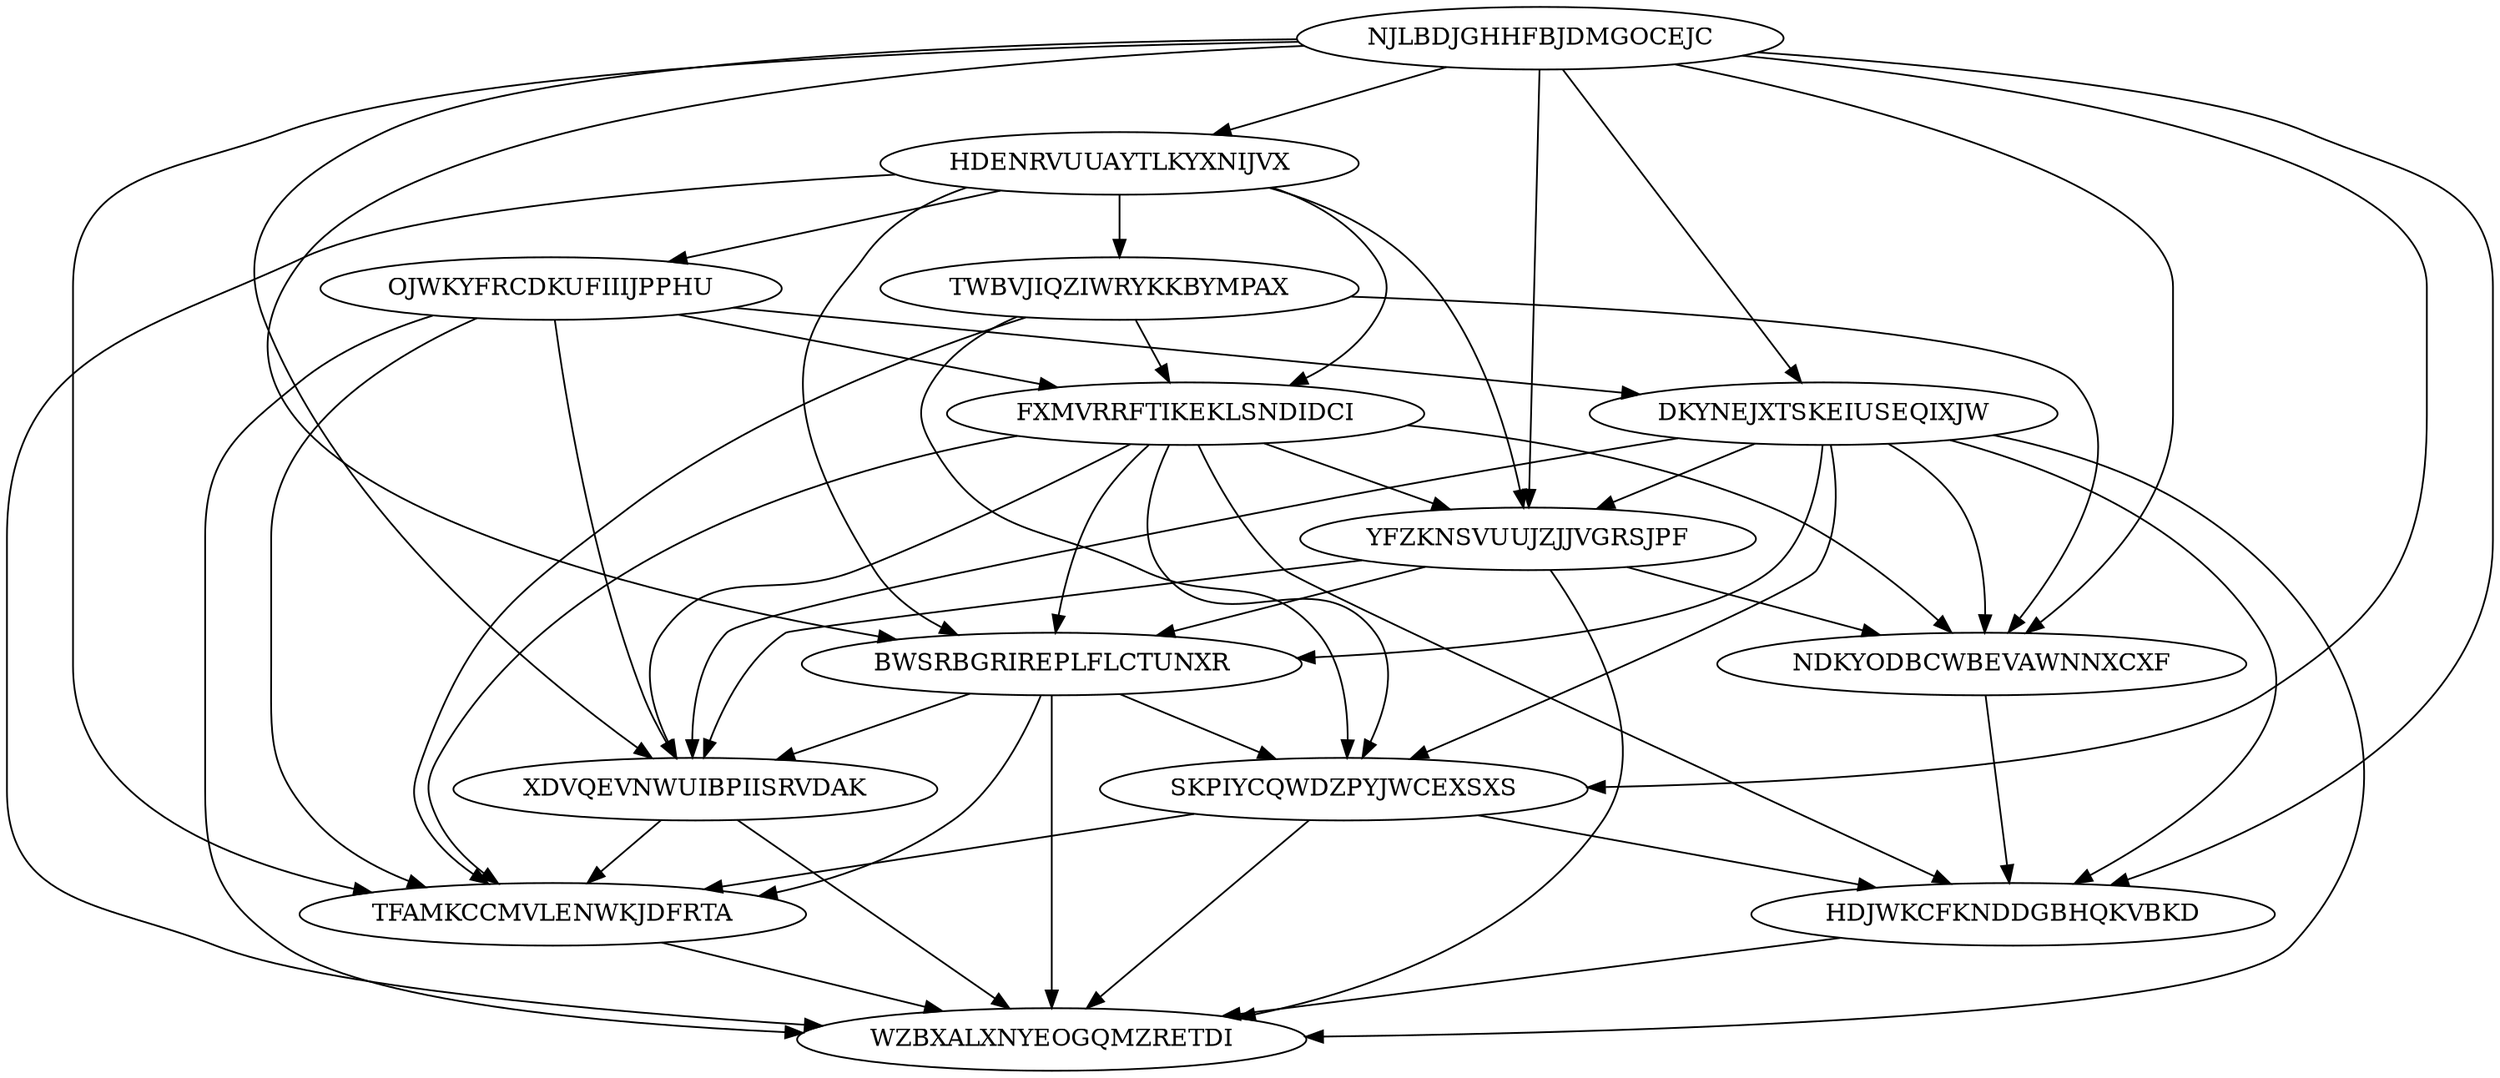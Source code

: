 digraph N14M54 {
	NJLBDJGHHFBJDMGOCEJC	[Weight=15];
	HDENRVUUAYTLKYXNIJVX	[Weight=18];
	OJWKYFRCDKUFIIIJPPHU	[Weight=16];
	TWBVJIQZIWRYKKBYMPAX	[Weight=20];
	DKYNEJXTSKEIUSEQIXJW	[Weight=19];
	FXMVRRFTIKEKLSNDIDCI	[Weight=15];
	YFZKNSVUUJZJJVGRSJPF	[Weight=13];
	BWSRBGRIREPLFLCTUNXR	[Weight=15];
	NDKYODBCWBEVAWNNXCXF	[Weight=11];
	SKPIYCQWDZPYJWCEXSXS	[Weight=10];
	XDVQEVNWUIBPIISRVDAK	[Weight=16];
	TFAMKCCMVLENWKJDFRTA	[Weight=18];
	HDJWKCFKNDDGBHQKVBKD	[Weight=13];
	WZBXALXNYEOGQMZRETDI	[Weight=16];
	BWSRBGRIREPLFLCTUNXR -> WZBXALXNYEOGQMZRETDI [Weight=19];
	TWBVJIQZIWRYKKBYMPAX -> NDKYODBCWBEVAWNNXCXF [Weight=18];
	YFZKNSVUUJZJJVGRSJPF -> XDVQEVNWUIBPIISRVDAK [Weight=19];
	TWBVJIQZIWRYKKBYMPAX -> SKPIYCQWDZPYJWCEXSXS [Weight=12];
	DKYNEJXTSKEIUSEQIXJW -> BWSRBGRIREPLFLCTUNXR [Weight=20];
	NJLBDJGHHFBJDMGOCEJC -> YFZKNSVUUJZJJVGRSJPF [Weight=19];
	DKYNEJXTSKEIUSEQIXJW -> WZBXALXNYEOGQMZRETDI [Weight=17];
	BWSRBGRIREPLFLCTUNXR -> TFAMKCCMVLENWKJDFRTA [Weight=15];
	NJLBDJGHHFBJDMGOCEJC -> DKYNEJXTSKEIUSEQIXJW [Weight=12];
	HDENRVUUAYTLKYXNIJVX -> TWBVJIQZIWRYKKBYMPAX [Weight=17];
	TWBVJIQZIWRYKKBYMPAX -> FXMVRRFTIKEKLSNDIDCI [Weight=15];
	HDENRVUUAYTLKYXNIJVX -> FXMVRRFTIKEKLSNDIDCI [Weight=15];
	NJLBDJGHHFBJDMGOCEJC -> HDJWKCFKNDDGBHQKVBKD [Weight=16];
	NJLBDJGHHFBJDMGOCEJC -> SKPIYCQWDZPYJWCEXSXS [Weight=10];
	HDENRVUUAYTLKYXNIJVX -> YFZKNSVUUJZJJVGRSJPF [Weight=19];
	BWSRBGRIREPLFLCTUNXR -> XDVQEVNWUIBPIISRVDAK [Weight=11];
	TFAMKCCMVLENWKJDFRTA -> WZBXALXNYEOGQMZRETDI [Weight=12];
	NDKYODBCWBEVAWNNXCXF -> HDJWKCFKNDDGBHQKVBKD [Weight=11];
	XDVQEVNWUIBPIISRVDAK -> WZBXALXNYEOGQMZRETDI [Weight=18];
	BWSRBGRIREPLFLCTUNXR -> SKPIYCQWDZPYJWCEXSXS [Weight=17];
	FXMVRRFTIKEKLSNDIDCI -> TFAMKCCMVLENWKJDFRTA [Weight=16];
	OJWKYFRCDKUFIIIJPPHU -> FXMVRRFTIKEKLSNDIDCI [Weight=15];
	NJLBDJGHHFBJDMGOCEJC -> NDKYODBCWBEVAWNNXCXF [Weight=17];
	XDVQEVNWUIBPIISRVDAK -> TFAMKCCMVLENWKJDFRTA [Weight=18];
	TWBVJIQZIWRYKKBYMPAX -> TFAMKCCMVLENWKJDFRTA [Weight=13];
	DKYNEJXTSKEIUSEQIXJW -> XDVQEVNWUIBPIISRVDAK [Weight=19];
	FXMVRRFTIKEKLSNDIDCI -> HDJWKCFKNDDGBHQKVBKD [Weight=19];
	FXMVRRFTIKEKLSNDIDCI -> XDVQEVNWUIBPIISRVDAK [Weight=12];
	FXMVRRFTIKEKLSNDIDCI -> SKPIYCQWDZPYJWCEXSXS [Weight=12];
	OJWKYFRCDKUFIIIJPPHU -> XDVQEVNWUIBPIISRVDAK [Weight=15];
	HDJWKCFKNDDGBHQKVBKD -> WZBXALXNYEOGQMZRETDI [Weight=20];
	DKYNEJXTSKEIUSEQIXJW -> YFZKNSVUUJZJJVGRSJPF [Weight=20];
	SKPIYCQWDZPYJWCEXSXS -> HDJWKCFKNDDGBHQKVBKD [Weight=16];
	OJWKYFRCDKUFIIIJPPHU -> DKYNEJXTSKEIUSEQIXJW [Weight=13];
	HDENRVUUAYTLKYXNIJVX -> BWSRBGRIREPLFLCTUNXR [Weight=12];
	DKYNEJXTSKEIUSEQIXJW -> NDKYODBCWBEVAWNNXCXF [Weight=17];
	YFZKNSVUUJZJJVGRSJPF -> NDKYODBCWBEVAWNNXCXF [Weight=18];
	YFZKNSVUUJZJJVGRSJPF -> WZBXALXNYEOGQMZRETDI [Weight=14];
	OJWKYFRCDKUFIIIJPPHU -> WZBXALXNYEOGQMZRETDI [Weight=13];
	NJLBDJGHHFBJDMGOCEJC -> HDENRVUUAYTLKYXNIJVX [Weight=10];
	FXMVRRFTIKEKLSNDIDCI -> YFZKNSVUUJZJJVGRSJPF [Weight=20];
	NJLBDJGHHFBJDMGOCEJC -> BWSRBGRIREPLFLCTUNXR [Weight=13];
	SKPIYCQWDZPYJWCEXSXS -> WZBXALXNYEOGQMZRETDI [Weight=11];
	DKYNEJXTSKEIUSEQIXJW -> SKPIYCQWDZPYJWCEXSXS [Weight=16];
	FXMVRRFTIKEKLSNDIDCI -> NDKYODBCWBEVAWNNXCXF [Weight=17];
	OJWKYFRCDKUFIIIJPPHU -> TFAMKCCMVLENWKJDFRTA [Weight=11];
	SKPIYCQWDZPYJWCEXSXS -> TFAMKCCMVLENWKJDFRTA [Weight=12];
	HDENRVUUAYTLKYXNIJVX -> WZBXALXNYEOGQMZRETDI [Weight=12];
	YFZKNSVUUJZJJVGRSJPF -> BWSRBGRIREPLFLCTUNXR [Weight=18];
	FXMVRRFTIKEKLSNDIDCI -> BWSRBGRIREPLFLCTUNXR [Weight=16];
	DKYNEJXTSKEIUSEQIXJW -> HDJWKCFKNDDGBHQKVBKD [Weight=16];
	NJLBDJGHHFBJDMGOCEJC -> TFAMKCCMVLENWKJDFRTA [Weight=18];
	NJLBDJGHHFBJDMGOCEJC -> XDVQEVNWUIBPIISRVDAK [Weight=17];
	HDENRVUUAYTLKYXNIJVX -> OJWKYFRCDKUFIIIJPPHU [Weight=10];
}
